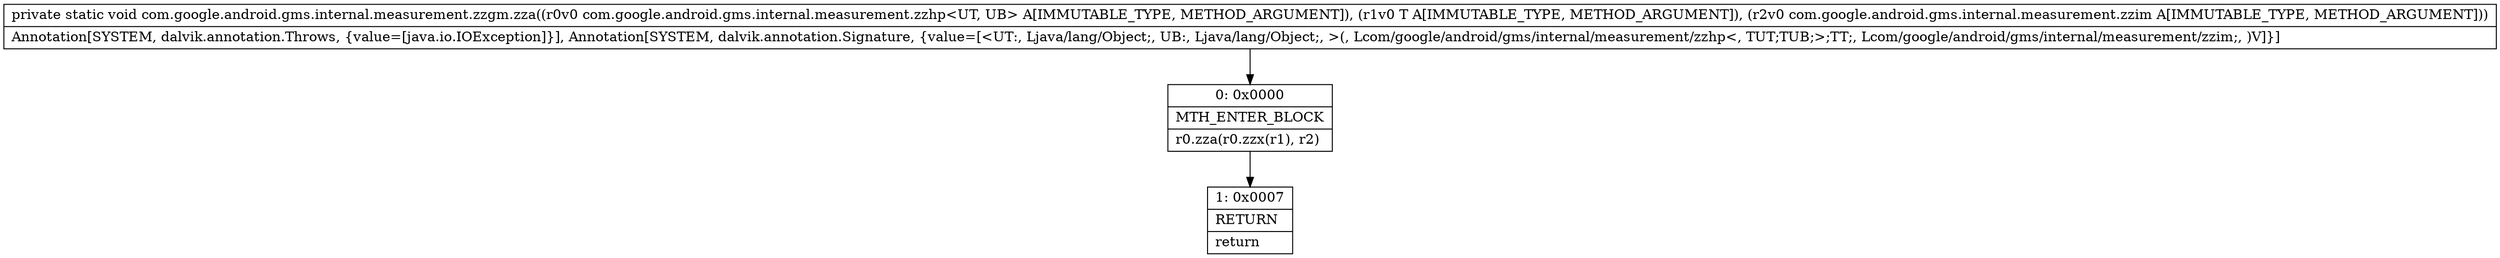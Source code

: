 digraph "CFG forcom.google.android.gms.internal.measurement.zzgm.zza(Lcom\/google\/android\/gms\/internal\/measurement\/zzhp;Ljava\/lang\/Object;Lcom\/google\/android\/gms\/internal\/measurement\/zzim;)V" {
Node_0 [shape=record,label="{0\:\ 0x0000|MTH_ENTER_BLOCK\l|r0.zza(r0.zzx(r1), r2)\l}"];
Node_1 [shape=record,label="{1\:\ 0x0007|RETURN\l|return\l}"];
MethodNode[shape=record,label="{private static void com.google.android.gms.internal.measurement.zzgm.zza((r0v0 com.google.android.gms.internal.measurement.zzhp\<UT, UB\> A[IMMUTABLE_TYPE, METHOD_ARGUMENT]), (r1v0 T A[IMMUTABLE_TYPE, METHOD_ARGUMENT]), (r2v0 com.google.android.gms.internal.measurement.zzim A[IMMUTABLE_TYPE, METHOD_ARGUMENT]))  | Annotation[SYSTEM, dalvik.annotation.Throws, \{value=[java.io.IOException]\}], Annotation[SYSTEM, dalvik.annotation.Signature, \{value=[\<UT:, Ljava\/lang\/Object;, UB:, Ljava\/lang\/Object;, \>(, Lcom\/google\/android\/gms\/internal\/measurement\/zzhp\<, TUT;TUB;\>;TT;, Lcom\/google\/android\/gms\/internal\/measurement\/zzim;, )V]\}]\l}"];
MethodNode -> Node_0;
Node_0 -> Node_1;
}

